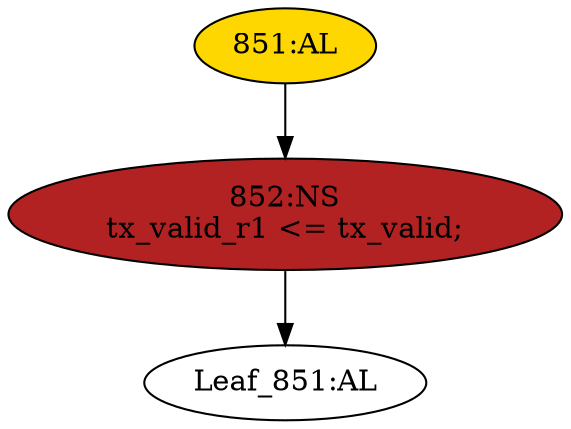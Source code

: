 strict digraph "" {
	node [label="\N"];
	"851:AL"	 [ast="<pyverilog.vparser.ast.Always object at 0x7f55b234bb10>",
		clk_sens=True,
		fillcolor=gold,
		label="851:AL",
		sens="['clk']",
		statements="[]",
		style=filled,
		typ=Always,
		use_var="['tx_valid']"];
	"852:NS"	 [ast="<pyverilog.vparser.ast.NonblockingSubstitution object at 0x7f55b234b790>",
		fillcolor=firebrick,
		label="852:NS
tx_valid_r1 <= tx_valid;",
		statements="[<pyverilog.vparser.ast.NonblockingSubstitution object at 0x7f55b234b790>]",
		style=filled,
		typ=NonblockingSubstitution];
	"851:AL" -> "852:NS"	 [cond="[]",
		lineno=None];
	"Leaf_851:AL"	 [def_var="['tx_valid_r1']",
		label="Leaf_851:AL"];
	"852:NS" -> "Leaf_851:AL"	 [cond="[]",
		lineno=None];
}

